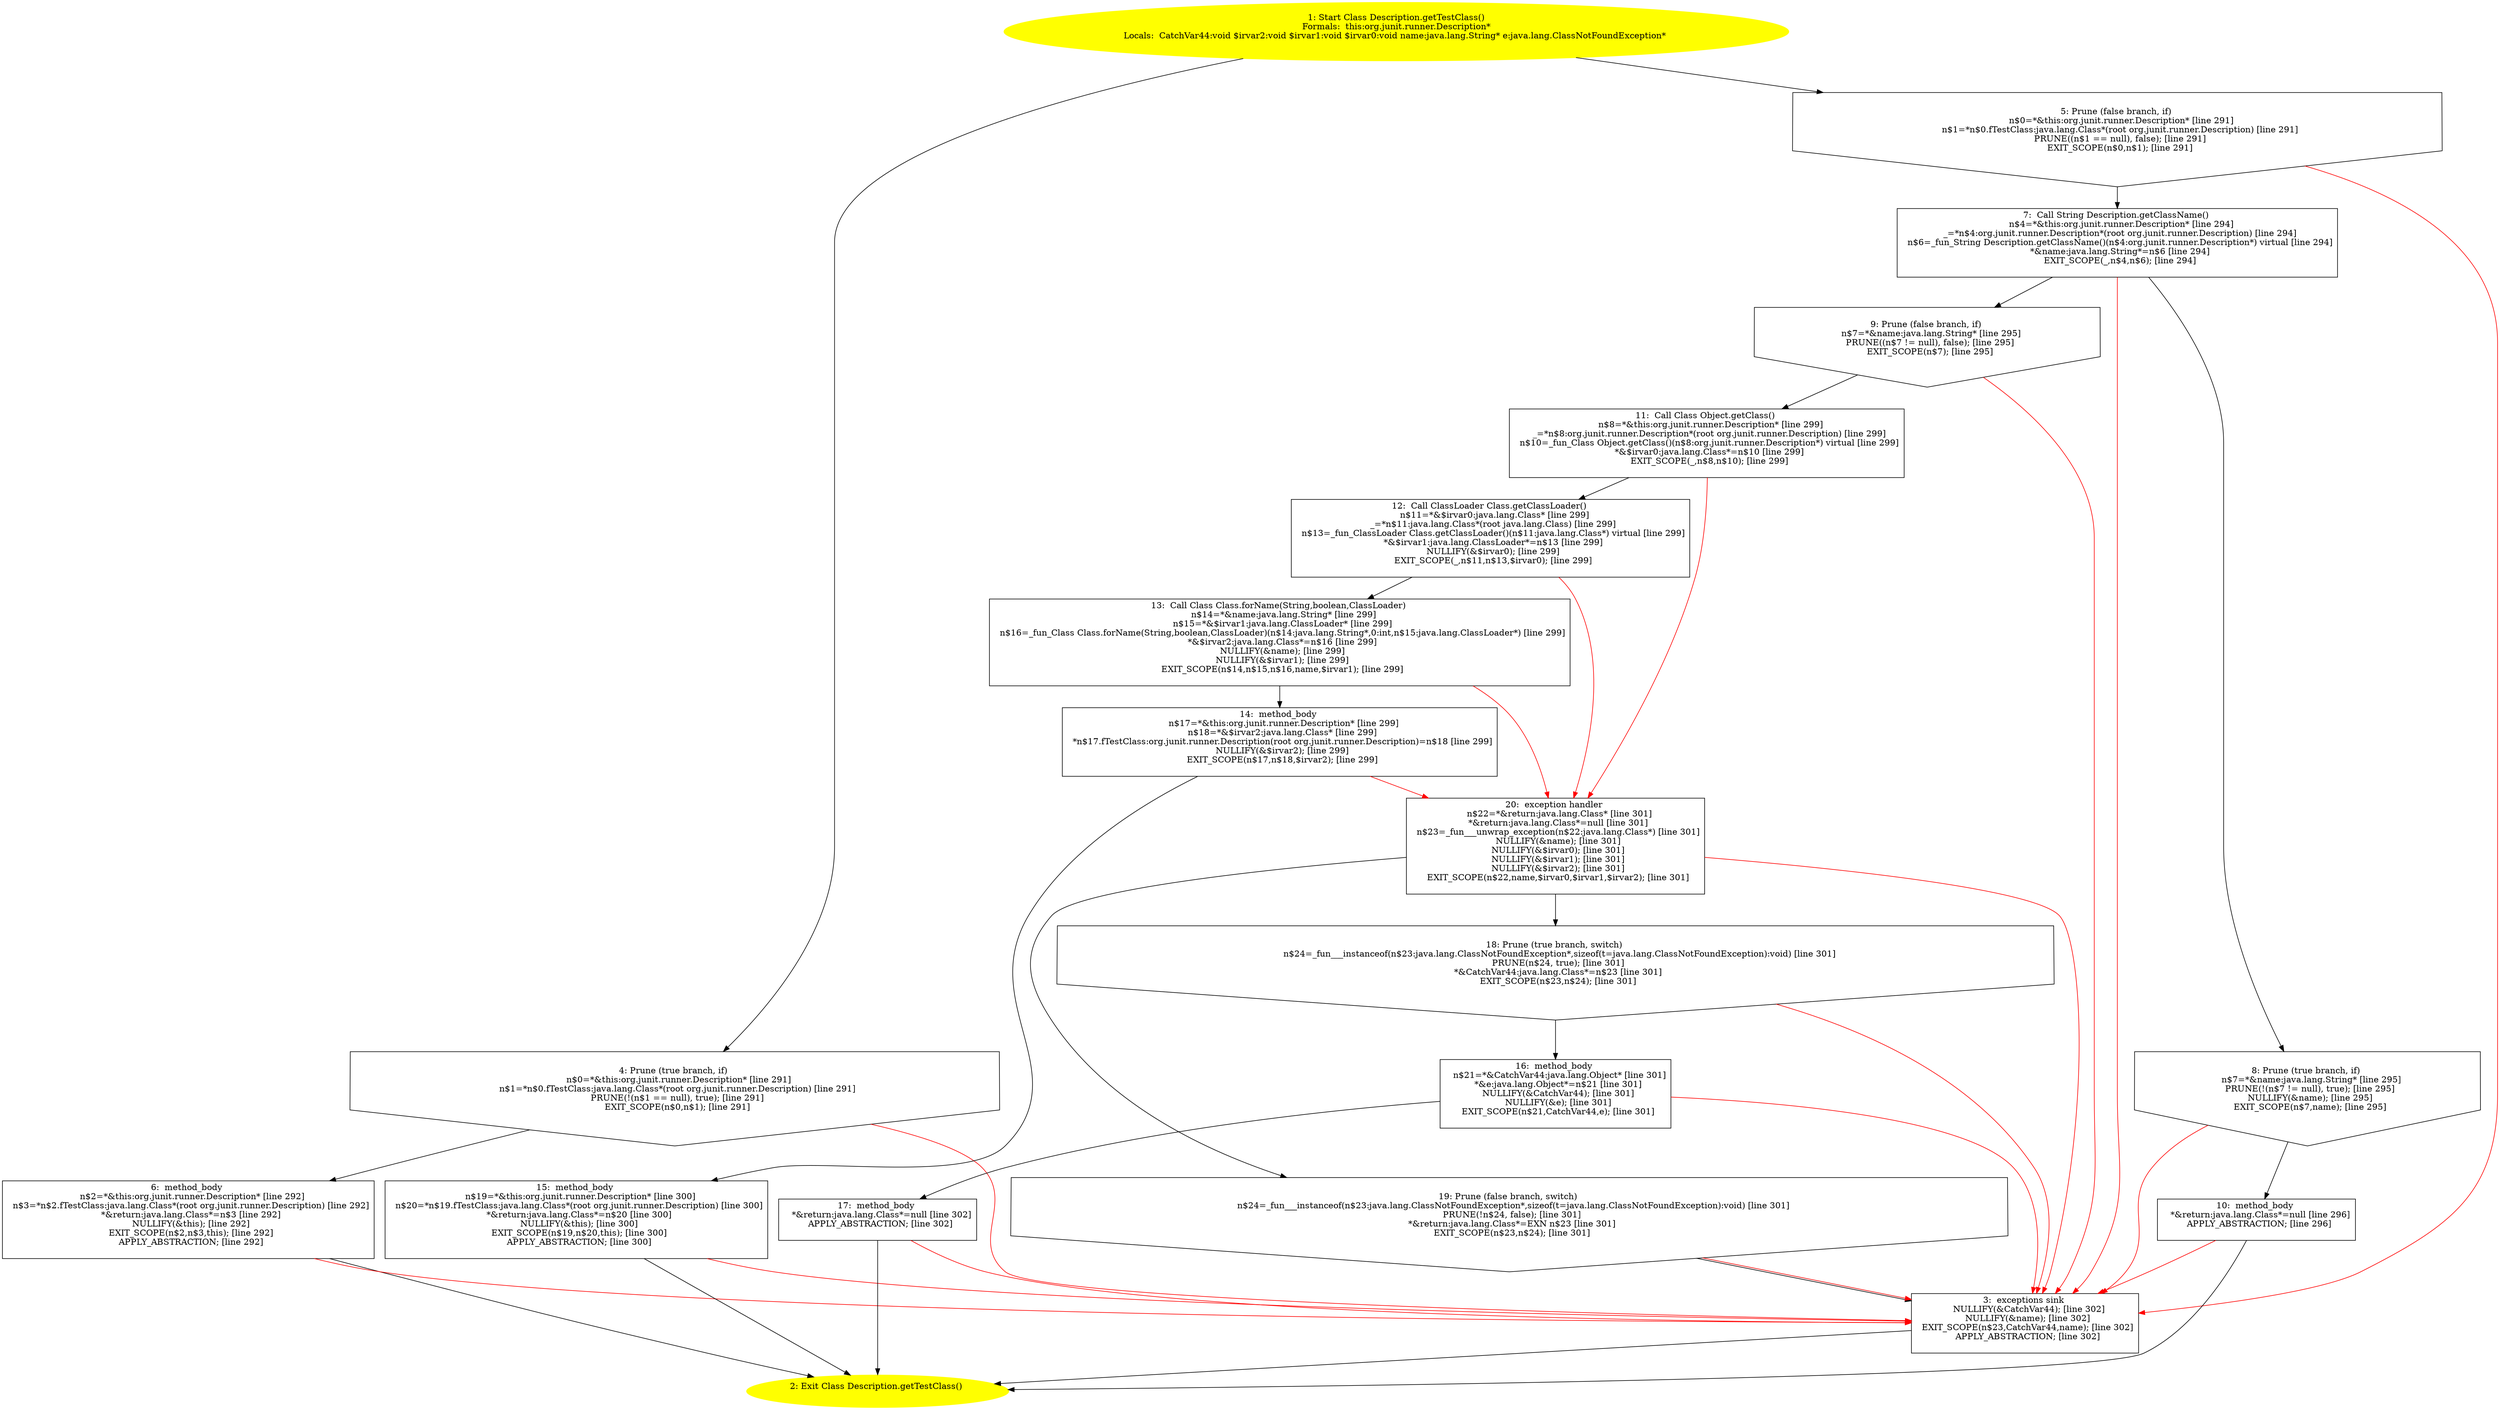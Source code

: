 /* @generated */
digraph cfg {
"org.junit.runner.Description.getTestClass():java.lang.Class.e3cbfdc7550d903afd39b8a2a6baeea5_1" [label="1: Start Class Description.getTestClass()\nFormals:  this:org.junit.runner.Description*\nLocals:  CatchVar44:void $irvar2:void $irvar1:void $irvar0:void name:java.lang.String* e:java.lang.ClassNotFoundException* \n  " color=yellow style=filled]
	

	 "org.junit.runner.Description.getTestClass():java.lang.Class.e3cbfdc7550d903afd39b8a2a6baeea5_1" -> "org.junit.runner.Description.getTestClass():java.lang.Class.e3cbfdc7550d903afd39b8a2a6baeea5_4" ;
	 "org.junit.runner.Description.getTestClass():java.lang.Class.e3cbfdc7550d903afd39b8a2a6baeea5_1" -> "org.junit.runner.Description.getTestClass():java.lang.Class.e3cbfdc7550d903afd39b8a2a6baeea5_5" ;
"org.junit.runner.Description.getTestClass():java.lang.Class.e3cbfdc7550d903afd39b8a2a6baeea5_2" [label="2: Exit Class Description.getTestClass() \n  " color=yellow style=filled]
	

"org.junit.runner.Description.getTestClass():java.lang.Class.e3cbfdc7550d903afd39b8a2a6baeea5_3" [label="3:  exceptions sink \n   NULLIFY(&CatchVar44); [line 302]\n  NULLIFY(&name); [line 302]\n  EXIT_SCOPE(n$23,CatchVar44,name); [line 302]\n  APPLY_ABSTRACTION; [line 302]\n " shape="box"]
	

	 "org.junit.runner.Description.getTestClass():java.lang.Class.e3cbfdc7550d903afd39b8a2a6baeea5_3" -> "org.junit.runner.Description.getTestClass():java.lang.Class.e3cbfdc7550d903afd39b8a2a6baeea5_2" ;
"org.junit.runner.Description.getTestClass():java.lang.Class.e3cbfdc7550d903afd39b8a2a6baeea5_4" [label="4: Prune (true branch, if) \n   n$0=*&this:org.junit.runner.Description* [line 291]\n  n$1=*n$0.fTestClass:java.lang.Class*(root org.junit.runner.Description) [line 291]\n  PRUNE(!(n$1 == null), true); [line 291]\n  EXIT_SCOPE(n$0,n$1); [line 291]\n " shape="invhouse"]
	

	 "org.junit.runner.Description.getTestClass():java.lang.Class.e3cbfdc7550d903afd39b8a2a6baeea5_4" -> "org.junit.runner.Description.getTestClass():java.lang.Class.e3cbfdc7550d903afd39b8a2a6baeea5_6" ;
	 "org.junit.runner.Description.getTestClass():java.lang.Class.e3cbfdc7550d903afd39b8a2a6baeea5_4" -> "org.junit.runner.Description.getTestClass():java.lang.Class.e3cbfdc7550d903afd39b8a2a6baeea5_3" [color="red" ];
"org.junit.runner.Description.getTestClass():java.lang.Class.e3cbfdc7550d903afd39b8a2a6baeea5_5" [label="5: Prune (false branch, if) \n   n$0=*&this:org.junit.runner.Description* [line 291]\n  n$1=*n$0.fTestClass:java.lang.Class*(root org.junit.runner.Description) [line 291]\n  PRUNE((n$1 == null), false); [line 291]\n  EXIT_SCOPE(n$0,n$1); [line 291]\n " shape="invhouse"]
	

	 "org.junit.runner.Description.getTestClass():java.lang.Class.e3cbfdc7550d903afd39b8a2a6baeea5_5" -> "org.junit.runner.Description.getTestClass():java.lang.Class.e3cbfdc7550d903afd39b8a2a6baeea5_7" ;
	 "org.junit.runner.Description.getTestClass():java.lang.Class.e3cbfdc7550d903afd39b8a2a6baeea5_5" -> "org.junit.runner.Description.getTestClass():java.lang.Class.e3cbfdc7550d903afd39b8a2a6baeea5_3" [color="red" ];
"org.junit.runner.Description.getTestClass():java.lang.Class.e3cbfdc7550d903afd39b8a2a6baeea5_6" [label="6:  method_body \n   n$2=*&this:org.junit.runner.Description* [line 292]\n  n$3=*n$2.fTestClass:java.lang.Class*(root org.junit.runner.Description) [line 292]\n  *&return:java.lang.Class*=n$3 [line 292]\n  NULLIFY(&this); [line 292]\n  EXIT_SCOPE(n$2,n$3,this); [line 292]\n  APPLY_ABSTRACTION; [line 292]\n " shape="box"]
	

	 "org.junit.runner.Description.getTestClass():java.lang.Class.e3cbfdc7550d903afd39b8a2a6baeea5_6" -> "org.junit.runner.Description.getTestClass():java.lang.Class.e3cbfdc7550d903afd39b8a2a6baeea5_2" ;
	 "org.junit.runner.Description.getTestClass():java.lang.Class.e3cbfdc7550d903afd39b8a2a6baeea5_6" -> "org.junit.runner.Description.getTestClass():java.lang.Class.e3cbfdc7550d903afd39b8a2a6baeea5_3" [color="red" ];
"org.junit.runner.Description.getTestClass():java.lang.Class.e3cbfdc7550d903afd39b8a2a6baeea5_7" [label="7:  Call String Description.getClassName() \n   n$4=*&this:org.junit.runner.Description* [line 294]\n  _=*n$4:org.junit.runner.Description*(root org.junit.runner.Description) [line 294]\n  n$6=_fun_String Description.getClassName()(n$4:org.junit.runner.Description*) virtual [line 294]\n  *&name:java.lang.String*=n$6 [line 294]\n  EXIT_SCOPE(_,n$4,n$6); [line 294]\n " shape="box"]
	

	 "org.junit.runner.Description.getTestClass():java.lang.Class.e3cbfdc7550d903afd39b8a2a6baeea5_7" -> "org.junit.runner.Description.getTestClass():java.lang.Class.e3cbfdc7550d903afd39b8a2a6baeea5_8" ;
	 "org.junit.runner.Description.getTestClass():java.lang.Class.e3cbfdc7550d903afd39b8a2a6baeea5_7" -> "org.junit.runner.Description.getTestClass():java.lang.Class.e3cbfdc7550d903afd39b8a2a6baeea5_9" ;
	 "org.junit.runner.Description.getTestClass():java.lang.Class.e3cbfdc7550d903afd39b8a2a6baeea5_7" -> "org.junit.runner.Description.getTestClass():java.lang.Class.e3cbfdc7550d903afd39b8a2a6baeea5_3" [color="red" ];
"org.junit.runner.Description.getTestClass():java.lang.Class.e3cbfdc7550d903afd39b8a2a6baeea5_8" [label="8: Prune (true branch, if) \n   n$7=*&name:java.lang.String* [line 295]\n  PRUNE(!(n$7 != null), true); [line 295]\n  NULLIFY(&name); [line 295]\n  EXIT_SCOPE(n$7,name); [line 295]\n " shape="invhouse"]
	

	 "org.junit.runner.Description.getTestClass():java.lang.Class.e3cbfdc7550d903afd39b8a2a6baeea5_8" -> "org.junit.runner.Description.getTestClass():java.lang.Class.e3cbfdc7550d903afd39b8a2a6baeea5_10" ;
	 "org.junit.runner.Description.getTestClass():java.lang.Class.e3cbfdc7550d903afd39b8a2a6baeea5_8" -> "org.junit.runner.Description.getTestClass():java.lang.Class.e3cbfdc7550d903afd39b8a2a6baeea5_3" [color="red" ];
"org.junit.runner.Description.getTestClass():java.lang.Class.e3cbfdc7550d903afd39b8a2a6baeea5_9" [label="9: Prune (false branch, if) \n   n$7=*&name:java.lang.String* [line 295]\n  PRUNE((n$7 != null), false); [line 295]\n  EXIT_SCOPE(n$7); [line 295]\n " shape="invhouse"]
	

	 "org.junit.runner.Description.getTestClass():java.lang.Class.e3cbfdc7550d903afd39b8a2a6baeea5_9" -> "org.junit.runner.Description.getTestClass():java.lang.Class.e3cbfdc7550d903afd39b8a2a6baeea5_11" ;
	 "org.junit.runner.Description.getTestClass():java.lang.Class.e3cbfdc7550d903afd39b8a2a6baeea5_9" -> "org.junit.runner.Description.getTestClass():java.lang.Class.e3cbfdc7550d903afd39b8a2a6baeea5_3" [color="red" ];
"org.junit.runner.Description.getTestClass():java.lang.Class.e3cbfdc7550d903afd39b8a2a6baeea5_10" [label="10:  method_body \n   *&return:java.lang.Class*=null [line 296]\n  APPLY_ABSTRACTION; [line 296]\n " shape="box"]
	

	 "org.junit.runner.Description.getTestClass():java.lang.Class.e3cbfdc7550d903afd39b8a2a6baeea5_10" -> "org.junit.runner.Description.getTestClass():java.lang.Class.e3cbfdc7550d903afd39b8a2a6baeea5_2" ;
	 "org.junit.runner.Description.getTestClass():java.lang.Class.e3cbfdc7550d903afd39b8a2a6baeea5_10" -> "org.junit.runner.Description.getTestClass():java.lang.Class.e3cbfdc7550d903afd39b8a2a6baeea5_3" [color="red" ];
"org.junit.runner.Description.getTestClass():java.lang.Class.e3cbfdc7550d903afd39b8a2a6baeea5_11" [label="11:  Call Class Object.getClass() \n   n$8=*&this:org.junit.runner.Description* [line 299]\n  _=*n$8:org.junit.runner.Description*(root org.junit.runner.Description) [line 299]\n  n$10=_fun_Class Object.getClass()(n$8:org.junit.runner.Description*) virtual [line 299]\n  *&$irvar0:java.lang.Class*=n$10 [line 299]\n  EXIT_SCOPE(_,n$8,n$10); [line 299]\n " shape="box"]
	

	 "org.junit.runner.Description.getTestClass():java.lang.Class.e3cbfdc7550d903afd39b8a2a6baeea5_11" -> "org.junit.runner.Description.getTestClass():java.lang.Class.e3cbfdc7550d903afd39b8a2a6baeea5_12" ;
	 "org.junit.runner.Description.getTestClass():java.lang.Class.e3cbfdc7550d903afd39b8a2a6baeea5_11" -> "org.junit.runner.Description.getTestClass():java.lang.Class.e3cbfdc7550d903afd39b8a2a6baeea5_20" [color="red" ];
"org.junit.runner.Description.getTestClass():java.lang.Class.e3cbfdc7550d903afd39b8a2a6baeea5_12" [label="12:  Call ClassLoader Class.getClassLoader() \n   n$11=*&$irvar0:java.lang.Class* [line 299]\n  _=*n$11:java.lang.Class*(root java.lang.Class) [line 299]\n  n$13=_fun_ClassLoader Class.getClassLoader()(n$11:java.lang.Class*) virtual [line 299]\n  *&$irvar1:java.lang.ClassLoader*=n$13 [line 299]\n  NULLIFY(&$irvar0); [line 299]\n  EXIT_SCOPE(_,n$11,n$13,$irvar0); [line 299]\n " shape="box"]
	

	 "org.junit.runner.Description.getTestClass():java.lang.Class.e3cbfdc7550d903afd39b8a2a6baeea5_12" -> "org.junit.runner.Description.getTestClass():java.lang.Class.e3cbfdc7550d903afd39b8a2a6baeea5_13" ;
	 "org.junit.runner.Description.getTestClass():java.lang.Class.e3cbfdc7550d903afd39b8a2a6baeea5_12" -> "org.junit.runner.Description.getTestClass():java.lang.Class.e3cbfdc7550d903afd39b8a2a6baeea5_20" [color="red" ];
"org.junit.runner.Description.getTestClass():java.lang.Class.e3cbfdc7550d903afd39b8a2a6baeea5_13" [label="13:  Call Class Class.forName(String,boolean,ClassLoader) \n   n$14=*&name:java.lang.String* [line 299]\n  n$15=*&$irvar1:java.lang.ClassLoader* [line 299]\n  n$16=_fun_Class Class.forName(String,boolean,ClassLoader)(n$14:java.lang.String*,0:int,n$15:java.lang.ClassLoader*) [line 299]\n  *&$irvar2:java.lang.Class*=n$16 [line 299]\n  NULLIFY(&name); [line 299]\n  NULLIFY(&$irvar1); [line 299]\n  EXIT_SCOPE(n$14,n$15,n$16,name,$irvar1); [line 299]\n " shape="box"]
	

	 "org.junit.runner.Description.getTestClass():java.lang.Class.e3cbfdc7550d903afd39b8a2a6baeea5_13" -> "org.junit.runner.Description.getTestClass():java.lang.Class.e3cbfdc7550d903afd39b8a2a6baeea5_14" ;
	 "org.junit.runner.Description.getTestClass():java.lang.Class.e3cbfdc7550d903afd39b8a2a6baeea5_13" -> "org.junit.runner.Description.getTestClass():java.lang.Class.e3cbfdc7550d903afd39b8a2a6baeea5_20" [color="red" ];
"org.junit.runner.Description.getTestClass():java.lang.Class.e3cbfdc7550d903afd39b8a2a6baeea5_14" [label="14:  method_body \n   n$17=*&this:org.junit.runner.Description* [line 299]\n  n$18=*&$irvar2:java.lang.Class* [line 299]\n  *n$17.fTestClass:org.junit.runner.Description(root org.junit.runner.Description)=n$18 [line 299]\n  NULLIFY(&$irvar2); [line 299]\n  EXIT_SCOPE(n$17,n$18,$irvar2); [line 299]\n " shape="box"]
	

	 "org.junit.runner.Description.getTestClass():java.lang.Class.e3cbfdc7550d903afd39b8a2a6baeea5_14" -> "org.junit.runner.Description.getTestClass():java.lang.Class.e3cbfdc7550d903afd39b8a2a6baeea5_15" ;
	 "org.junit.runner.Description.getTestClass():java.lang.Class.e3cbfdc7550d903afd39b8a2a6baeea5_14" -> "org.junit.runner.Description.getTestClass():java.lang.Class.e3cbfdc7550d903afd39b8a2a6baeea5_20" [color="red" ];
"org.junit.runner.Description.getTestClass():java.lang.Class.e3cbfdc7550d903afd39b8a2a6baeea5_15" [label="15:  method_body \n   n$19=*&this:org.junit.runner.Description* [line 300]\n  n$20=*n$19.fTestClass:java.lang.Class*(root org.junit.runner.Description) [line 300]\n  *&return:java.lang.Class*=n$20 [line 300]\n  NULLIFY(&this); [line 300]\n  EXIT_SCOPE(n$19,n$20,this); [line 300]\n  APPLY_ABSTRACTION; [line 300]\n " shape="box"]
	

	 "org.junit.runner.Description.getTestClass():java.lang.Class.e3cbfdc7550d903afd39b8a2a6baeea5_15" -> "org.junit.runner.Description.getTestClass():java.lang.Class.e3cbfdc7550d903afd39b8a2a6baeea5_2" ;
	 "org.junit.runner.Description.getTestClass():java.lang.Class.e3cbfdc7550d903afd39b8a2a6baeea5_15" -> "org.junit.runner.Description.getTestClass():java.lang.Class.e3cbfdc7550d903afd39b8a2a6baeea5_3" [color="red" ];
"org.junit.runner.Description.getTestClass():java.lang.Class.e3cbfdc7550d903afd39b8a2a6baeea5_16" [label="16:  method_body \n   n$21=*&CatchVar44:java.lang.Object* [line 301]\n  *&e:java.lang.Object*=n$21 [line 301]\n  NULLIFY(&CatchVar44); [line 301]\n  NULLIFY(&e); [line 301]\n  EXIT_SCOPE(n$21,CatchVar44,e); [line 301]\n " shape="box"]
	

	 "org.junit.runner.Description.getTestClass():java.lang.Class.e3cbfdc7550d903afd39b8a2a6baeea5_16" -> "org.junit.runner.Description.getTestClass():java.lang.Class.e3cbfdc7550d903afd39b8a2a6baeea5_17" ;
	 "org.junit.runner.Description.getTestClass():java.lang.Class.e3cbfdc7550d903afd39b8a2a6baeea5_16" -> "org.junit.runner.Description.getTestClass():java.lang.Class.e3cbfdc7550d903afd39b8a2a6baeea5_3" [color="red" ];
"org.junit.runner.Description.getTestClass():java.lang.Class.e3cbfdc7550d903afd39b8a2a6baeea5_17" [label="17:  method_body \n   *&return:java.lang.Class*=null [line 302]\n  APPLY_ABSTRACTION; [line 302]\n " shape="box"]
	

	 "org.junit.runner.Description.getTestClass():java.lang.Class.e3cbfdc7550d903afd39b8a2a6baeea5_17" -> "org.junit.runner.Description.getTestClass():java.lang.Class.e3cbfdc7550d903afd39b8a2a6baeea5_2" ;
	 "org.junit.runner.Description.getTestClass():java.lang.Class.e3cbfdc7550d903afd39b8a2a6baeea5_17" -> "org.junit.runner.Description.getTestClass():java.lang.Class.e3cbfdc7550d903afd39b8a2a6baeea5_3" [color="red" ];
"org.junit.runner.Description.getTestClass():java.lang.Class.e3cbfdc7550d903afd39b8a2a6baeea5_18" [label="18: Prune (true branch, switch) \n   n$24=_fun___instanceof(n$23:java.lang.ClassNotFoundException*,sizeof(t=java.lang.ClassNotFoundException):void) [line 301]\n  PRUNE(n$24, true); [line 301]\n  *&CatchVar44:java.lang.Class*=n$23 [line 301]\n  EXIT_SCOPE(n$23,n$24); [line 301]\n " shape="invhouse"]
	

	 "org.junit.runner.Description.getTestClass():java.lang.Class.e3cbfdc7550d903afd39b8a2a6baeea5_18" -> "org.junit.runner.Description.getTestClass():java.lang.Class.e3cbfdc7550d903afd39b8a2a6baeea5_16" ;
	 "org.junit.runner.Description.getTestClass():java.lang.Class.e3cbfdc7550d903afd39b8a2a6baeea5_18" -> "org.junit.runner.Description.getTestClass():java.lang.Class.e3cbfdc7550d903afd39b8a2a6baeea5_3" [color="red" ];
"org.junit.runner.Description.getTestClass():java.lang.Class.e3cbfdc7550d903afd39b8a2a6baeea5_19" [label="19: Prune (false branch, switch) \n   n$24=_fun___instanceof(n$23:java.lang.ClassNotFoundException*,sizeof(t=java.lang.ClassNotFoundException):void) [line 301]\n  PRUNE(!n$24, false); [line 301]\n  *&return:java.lang.Class*=EXN n$23 [line 301]\n  EXIT_SCOPE(n$23,n$24); [line 301]\n " shape="invhouse"]
	

	 "org.junit.runner.Description.getTestClass():java.lang.Class.e3cbfdc7550d903afd39b8a2a6baeea5_19" -> "org.junit.runner.Description.getTestClass():java.lang.Class.e3cbfdc7550d903afd39b8a2a6baeea5_3" ;
	 "org.junit.runner.Description.getTestClass():java.lang.Class.e3cbfdc7550d903afd39b8a2a6baeea5_19" -> "org.junit.runner.Description.getTestClass():java.lang.Class.e3cbfdc7550d903afd39b8a2a6baeea5_3" [color="red" ];
"org.junit.runner.Description.getTestClass():java.lang.Class.e3cbfdc7550d903afd39b8a2a6baeea5_20" [label="20:  exception handler \n   n$22=*&return:java.lang.Class* [line 301]\n  *&return:java.lang.Class*=null [line 301]\n  n$23=_fun___unwrap_exception(n$22:java.lang.Class*) [line 301]\n  NULLIFY(&name); [line 301]\n  NULLIFY(&$irvar0); [line 301]\n  NULLIFY(&$irvar1); [line 301]\n  NULLIFY(&$irvar2); [line 301]\n  EXIT_SCOPE(n$22,name,$irvar0,$irvar1,$irvar2); [line 301]\n " shape="box"]
	

	 "org.junit.runner.Description.getTestClass():java.lang.Class.e3cbfdc7550d903afd39b8a2a6baeea5_20" -> "org.junit.runner.Description.getTestClass():java.lang.Class.e3cbfdc7550d903afd39b8a2a6baeea5_18" ;
	 "org.junit.runner.Description.getTestClass():java.lang.Class.e3cbfdc7550d903afd39b8a2a6baeea5_20" -> "org.junit.runner.Description.getTestClass():java.lang.Class.e3cbfdc7550d903afd39b8a2a6baeea5_19" ;
	 "org.junit.runner.Description.getTestClass():java.lang.Class.e3cbfdc7550d903afd39b8a2a6baeea5_20" -> "org.junit.runner.Description.getTestClass():java.lang.Class.e3cbfdc7550d903afd39b8a2a6baeea5_3" [color="red" ];
}
